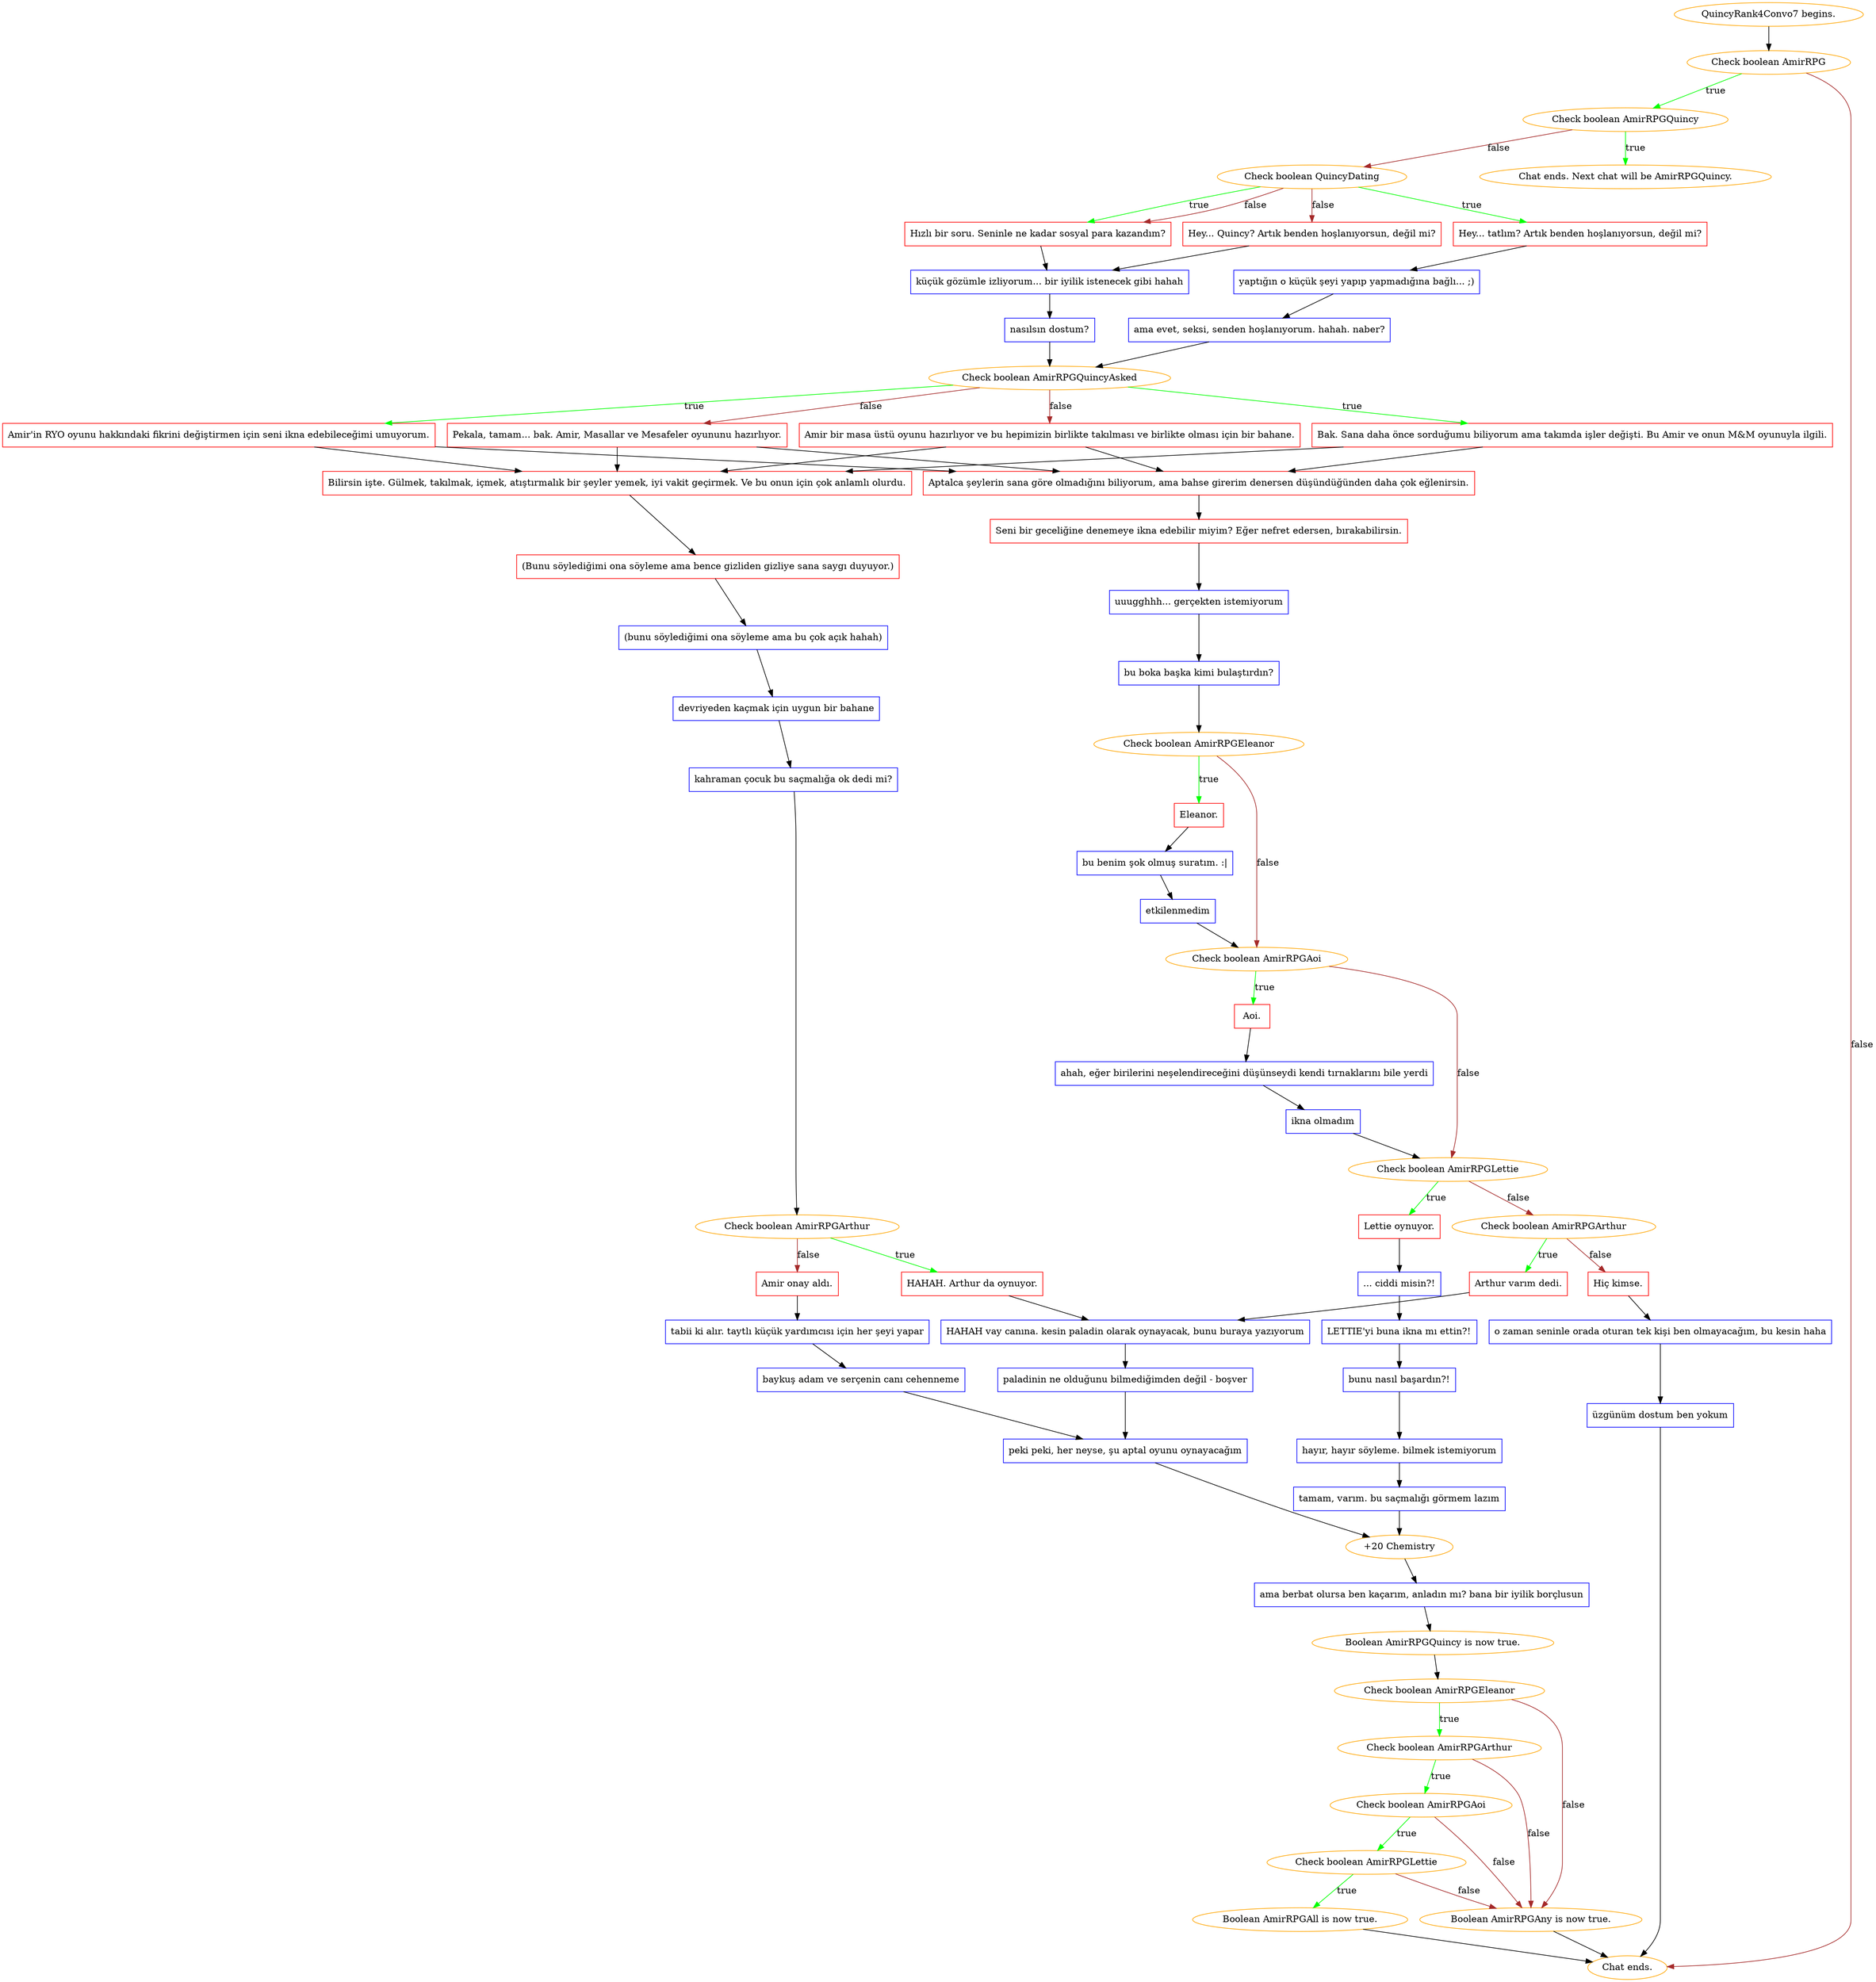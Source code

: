 digraph {
	"QuincyRank4Convo7 begins." [color=orange];
		"QuincyRank4Convo7 begins." -> j1894892187;
	j1894892187 [label="Check boolean AmirRPG",color=orange];
		j1894892187 -> j1845729516 [label=true,color=green];
		j1894892187 -> "Chat ends." [label=false,color=brown];
	j1845729516 [label="Check boolean AmirRPGQuincy",color=orange];
		j1845729516 -> "Chat ends. Next chat will be AmirRPGQuincy." [label=true,color=green];
		j1845729516 -> j3190823774 [label=false,color=brown];
	"Chat ends." [color=orange];
	"Chat ends. Next chat will be AmirRPGQuincy." [color=orange];
	j3190823774 [label="Check boolean QuincyDating",color=orange];
		j3190823774 -> j545475729 [label=true,color=green];
		j3190823774 -> j1106898344 [label=true,color=green];
		j3190823774 -> j2411685161 [label=false,color=brown];
		j3190823774 -> j1106898344 [label=false,color=brown];
	j545475729 [label="Hey... tatlım? Artık benden hoşlanıyorsun, değil mi?",shape=box,color=red];
		j545475729 -> j1862127556;
	j1106898344 [label="Hızlı bir soru. Seninle ne kadar sosyal para kazandım?",shape=box,color=red];
		j1106898344 -> j3157665176;
	j2411685161 [label="Hey... Quincy? Artık benden hoşlanıyorsun, değil mi?",shape=box,color=red];
		j2411685161 -> j3157665176;
	j1862127556 [label="yaptığın o küçük şeyi yapıp yapmadığına bağlı... ;)",shape=box,color=blue];
		j1862127556 -> j1757288926;
	j3157665176 [label="küçük gözümle izliyorum... bir iyilik istenecek gibi hahah",shape=box,color=blue];
		j3157665176 -> j1720533968;
	j1757288926 [label="ama evet, seksi, senden hoşlanıyorum. hahah. naber?",shape=box,color=blue];
		j1757288926 -> j1357037147;
	j1720533968 [label="nasılsın dostum?",shape=box,color=blue];
		j1720533968 -> j1357037147;
	j1357037147 [label="Check boolean AmirRPGQuincyAsked",color=orange];
		j1357037147 -> j1837988460 [label=true,color=green];
		j1357037147 -> j2647210813 [label=true,color=green];
		j1357037147 -> j680061447 [label=false,color=brown];
		j1357037147 -> j3402585635 [label=false,color=brown];
	j1837988460 [label="Bak. Sana daha önce sorduğumu biliyorum ama takımda işler değişti. Bu Amir ve onun M&M oyunuyla ilgili.",shape=box,color=red];
		j1837988460 -> j3223497089;
		j1837988460 -> j4220557579;
	j2647210813 [label="Amir'in RYO oyunu hakkındaki fikrini değiştirmen için seni ikna edebileceğimi umuyorum.",shape=box,color=red];
		j2647210813 -> j3223497089;
		j2647210813 -> j4220557579;
	j680061447 [label="Pekala, tamam... bak. Amir, Masallar ve Mesafeler oyununu hazırlıyor.",shape=box,color=red];
		j680061447 -> j3223497089;
		j680061447 -> j4220557579;
	j3402585635 [label="Amir bir masa üstü oyunu hazırlıyor ve bu hepimizin birlikte takılması ve birlikte olması için bir bahane.",shape=box,color=red];
		j3402585635 -> j3223497089;
		j3402585635 -> j4220557579;
	j3223497089 [label="Aptalca şeylerin sana göre olmadığını biliyorum, ama bahse girerim denersen düşündüğünden daha çok eğlenirsin.",shape=box,color=red];
		j3223497089 -> j265300692;
	j4220557579 [label="Bilirsin işte. Gülmek, takılmak, içmek, atıştırmalık bir şeyler yemek, iyi vakit geçirmek. Ve bu onun için çok anlamlı olurdu.",shape=box,color=red];
		j4220557579 -> j3729032512;
	j265300692 [label="Seni bir geceliğine denemeye ikna edebilir miyim? Eğer nefret edersen, bırakabilirsin.",shape=box,color=red];
		j265300692 -> j3856860849;
	j3729032512 [label="(Bunu söylediğimi ona söyleme ama bence gizliden gizliye sana saygı duyuyor.)",shape=box,color=red];
		j3729032512 -> j3271157938;
	j3856860849 [label="uuugghhh... gerçekten istemiyorum",shape=box,color=blue];
		j3856860849 -> j3867458077;
	j3271157938 [label="(bunu söylediğimi ona söyleme ama bu çok açık hahah)",shape=box,color=blue];
		j3271157938 -> j1669617047;
	j3867458077 [label="bu boka başka kimi bulaştırdın?",shape=box,color=blue];
		j3867458077 -> j3332088726;
	j1669617047 [label="devriyeden kaçmak için uygun bir bahane",shape=box,color=blue];
		j1669617047 -> j3112599297;
	j3332088726 [label="Check boolean AmirRPGEleanor",color=orange];
		j3332088726 -> j4191515335 [label=true,color=green];
		j3332088726 -> j2586803196 [label=false,color=brown];
	j3112599297 [label="kahraman çocuk bu saçmalığa ok dedi mi?",shape=box,color=blue];
		j3112599297 -> j2796444917;
	j4191515335 [label="Eleanor.",shape=box,color=red];
		j4191515335 -> j1702511722;
	j2586803196 [label="Check boolean AmirRPGAoi",color=orange];
		j2586803196 -> j4266527208 [label=true,color=green];
		j2586803196 -> j249376932 [label=false,color=brown];
	j2796444917 [label="Check boolean AmirRPGArthur",color=orange];
		j2796444917 -> j3251562145 [label=true,color=green];
		j2796444917 -> j1897175482 [label=false,color=brown];
	j1702511722 [label="bu benim şok olmuş suratım. :|",shape=box,color=blue];
		j1702511722 -> j1732258186;
	j4266527208 [label="Aoi.",shape=box,color=red];
		j4266527208 -> j2064882956;
	j249376932 [label="Check boolean AmirRPGLettie",color=orange];
		j249376932 -> j1884498903 [label=true,color=green];
		j249376932 -> j1159174553 [label=false,color=brown];
	j3251562145 [label="HAHAH. Arthur da oynuyor.",shape=box,color=red];
		j3251562145 -> j1396307630;
	j1897175482 [label="Amir onay aldı.",shape=box,color=red];
		j1897175482 -> j3855873054;
	j1732258186 [label="etkilenmedim",shape=box,color=blue];
		j1732258186 -> j2586803196;
	j2064882956 [label="ahah, eğer birilerini neşelendireceğini düşünseydi kendi tırnaklarını bile yerdi",shape=box,color=blue];
		j2064882956 -> j3823416564;
	j1884498903 [label="Lettie oynuyor.",shape=box,color=red];
		j1884498903 -> j581015485;
	j1159174553 [label="Check boolean AmirRPGArthur",color=orange];
		j1159174553 -> j976627584 [label=true,color=green];
		j1159174553 -> j2399425417 [label=false,color=brown];
	j1396307630 [label="HAHAH vay canına. kesin paladin olarak oynayacak, bunu buraya yazıyorum",shape=box,color=blue];
		j1396307630 -> j2016671647;
	j3855873054 [label="tabii ki alır. taytlı küçük yardımcısı için her şeyi yapar",shape=box,color=blue];
		j3855873054 -> j3148916296;
	j3823416564 [label="ikna olmadım",shape=box,color=blue];
		j3823416564 -> j249376932;
	j581015485 [label="... ciddi misin?!",shape=box,color=blue];
		j581015485 -> j1726807658;
	j976627584 [label="Arthur varım dedi.",shape=box,color=red];
		j976627584 -> j1396307630;
	j2399425417 [label="Hiç kimse.",shape=box,color=red];
		j2399425417 -> j3530635754;
	j2016671647 [label="paladinin ne olduğunu bilmediğimden değil - boşver",shape=box,color=blue];
		j2016671647 -> j691432150;
	j3148916296 [label="baykuş adam ve serçenin canı cehenneme",shape=box,color=blue];
		j3148916296 -> j691432150;
	j1726807658 [label="LETTIE'yi buna ikna mı ettin?!",shape=box,color=blue];
		j1726807658 -> j350477141;
	j3530635754 [label="o zaman seninle orada oturan tek kişi ben olmayacağım, bu kesin haha",shape=box,color=blue];
		j3530635754 -> j931082659;
	j691432150 [label="peki peki, her neyse, şu aptal oyunu oynayacağım",shape=box,color=blue];
		j691432150 -> j1747536517;
	j350477141 [label="bunu nasıl başardın?!",shape=box,color=blue];
		j350477141 -> j140403701;
	j931082659 [label="üzgünüm dostum ben yokum",shape=box,color=blue];
		j931082659 -> "Chat ends.";
	j1747536517 [label="+20 Chemistry",color=orange];
		j1747536517 -> j2522763006;
	j140403701 [label="hayır, hayır söyleme. bilmek istemiyorum",shape=box,color=blue];
		j140403701 -> j1551755470;
	j2522763006 [label="ama berbat olursa ben kaçarım, anladın mı? bana bir iyilik borçlusun",shape=box,color=blue];
		j2522763006 -> j2600890740;
	j1551755470 [label="tamam, varım. bu saçmalığı görmem lazım",shape=box,color=blue];
		j1551755470 -> j1747536517;
	j2600890740 [label="Boolean AmirRPGQuincy is now true.",color=orange];
		j2600890740 -> j3475450443;
	j3475450443 [label="Check boolean AmirRPGEleanor",color=orange];
		j3475450443 -> j1061158905 [label=true,color=green];
		j3475450443 -> j1992773596 [label=false,color=brown];
	j1061158905 [label="Check boolean AmirRPGArthur",color=orange];
		j1061158905 -> j173832842 [label=true,color=green];
		j1061158905 -> j1992773596 [label=false,color=brown];
	j1992773596 [label="Boolean AmirRPGAny is now true.",color=orange];
		j1992773596 -> "Chat ends.";
	j173832842 [label="Check boolean AmirRPGAoi",color=orange];
		j173832842 -> j530051719 [label=true,color=green];
		j173832842 -> j1992773596 [label=false,color=brown];
	j530051719 [label="Check boolean AmirRPGLettie",color=orange];
		j530051719 -> j2677000302 [label=true,color=green];
		j530051719 -> j1992773596 [label=false,color=brown];
	j2677000302 [label="Boolean AmirRPGAll is now true.",color=orange];
		j2677000302 -> "Chat ends.";
}